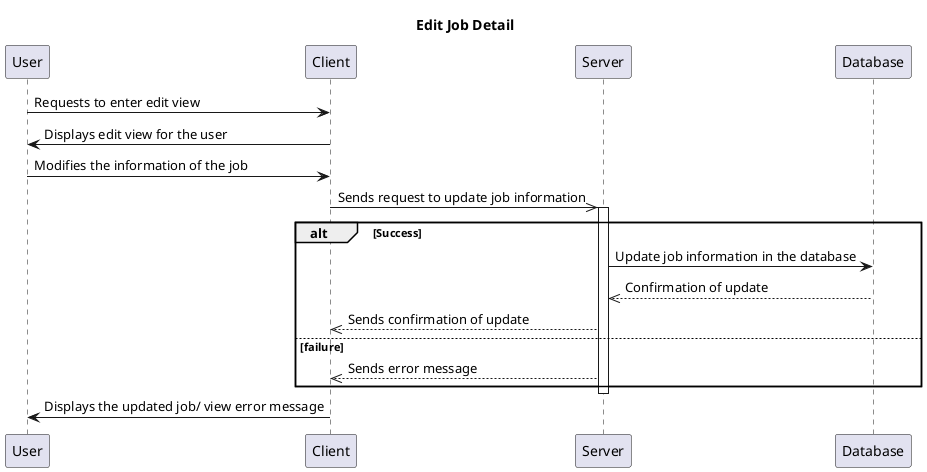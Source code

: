 @startuml
Participant User
Participant Client 
Participant Server
Participant Database
title Edit Job Detail

User->Client: Requests to enter edit view 
Client->User: Displays edit view for the user
User->Client: Modifies the information of the job
Client->>Server: Sends request to update job information

alt Success
    activate Server
    Server->Database: Update job information in the database
    Database-->>Server: Confirmation of update

    Server-->>Client: Sends confirmation of update
else failure
    Server-->>Client: Sends error message
end
    deactivate Server

Client->User: Displays the updated job/ view error message
@enduml